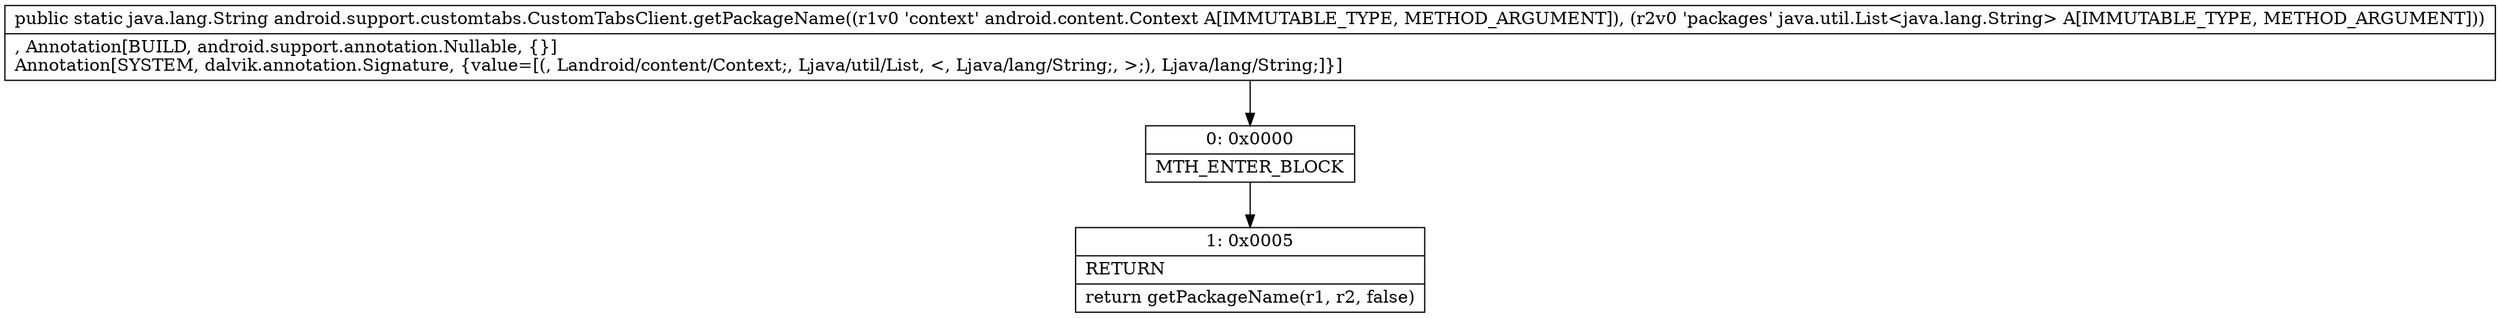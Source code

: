 digraph "CFG forandroid.support.customtabs.CustomTabsClient.getPackageName(Landroid\/content\/Context;Ljava\/util\/List;)Ljava\/lang\/String;" {
Node_0 [shape=record,label="{0\:\ 0x0000|MTH_ENTER_BLOCK\l}"];
Node_1 [shape=record,label="{1\:\ 0x0005|RETURN\l|return getPackageName(r1, r2, false)\l}"];
MethodNode[shape=record,label="{public static java.lang.String android.support.customtabs.CustomTabsClient.getPackageName((r1v0 'context' android.content.Context A[IMMUTABLE_TYPE, METHOD_ARGUMENT]), (r2v0 'packages' java.util.List\<java.lang.String\> A[IMMUTABLE_TYPE, METHOD_ARGUMENT]))  | , Annotation[BUILD, android.support.annotation.Nullable, \{\}]\lAnnotation[SYSTEM, dalvik.annotation.Signature, \{value=[(, Landroid\/content\/Context;, Ljava\/util\/List, \<, Ljava\/lang\/String;, \>;), Ljava\/lang\/String;]\}]\l}"];
MethodNode -> Node_0;
Node_0 -> Node_1;
}

